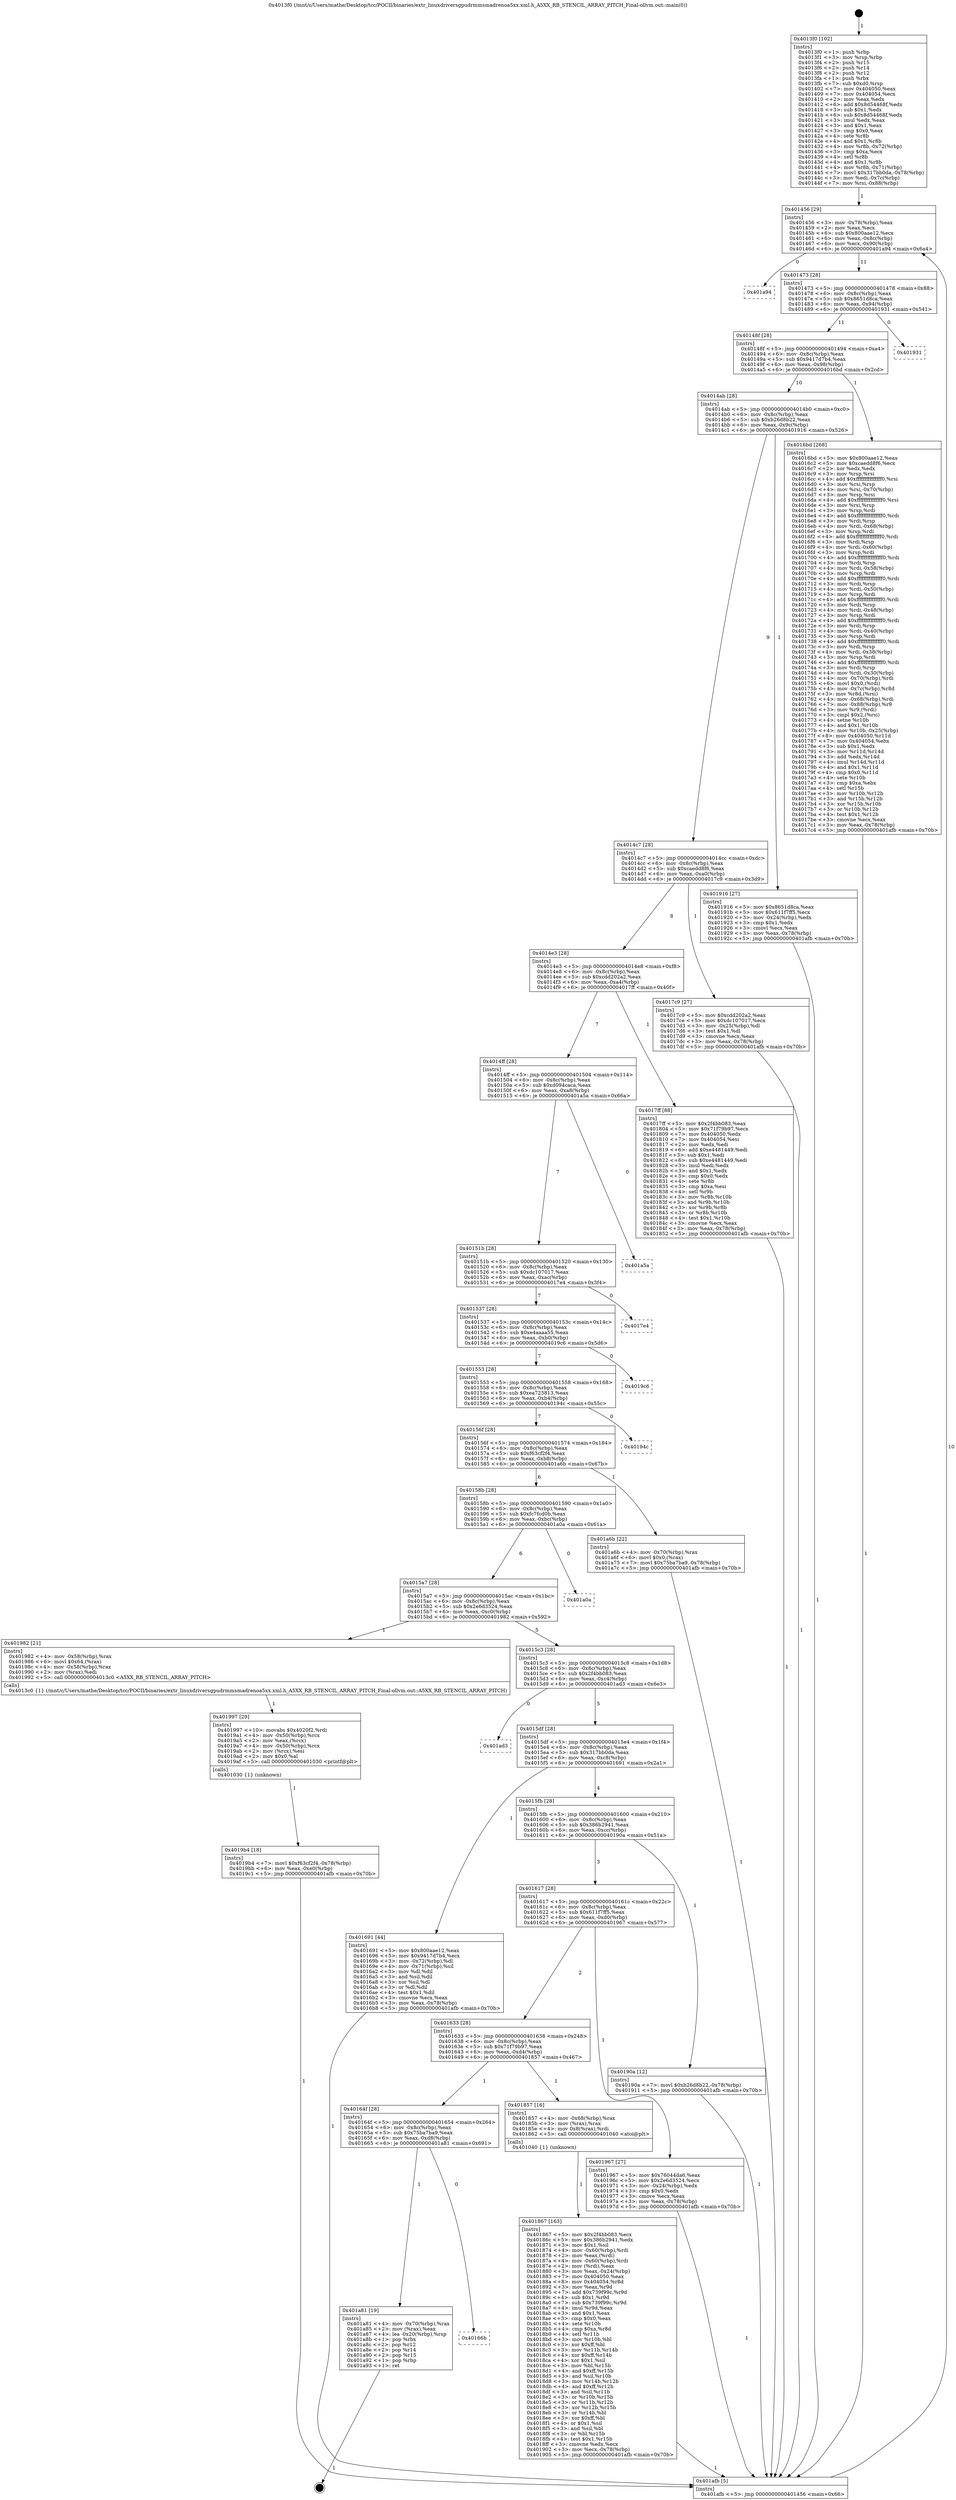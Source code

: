 digraph "0x4013f0" {
  label = "0x4013f0 (/mnt/c/Users/mathe/Desktop/tcc/POCII/binaries/extr_linuxdriversgpudrmmsmadrenoa5xx.xml.h_A5XX_RB_STENCIL_ARRAY_PITCH_Final-ollvm.out::main(0))"
  labelloc = "t"
  node[shape=record]

  Entry [label="",width=0.3,height=0.3,shape=circle,fillcolor=black,style=filled]
  "0x401456" [label="{
     0x401456 [29]\l
     | [instrs]\l
     &nbsp;&nbsp;0x401456 \<+3\>: mov -0x78(%rbp),%eax\l
     &nbsp;&nbsp;0x401459 \<+2\>: mov %eax,%ecx\l
     &nbsp;&nbsp;0x40145b \<+6\>: sub $0x800aae12,%ecx\l
     &nbsp;&nbsp;0x401461 \<+6\>: mov %eax,-0x8c(%rbp)\l
     &nbsp;&nbsp;0x401467 \<+6\>: mov %ecx,-0x90(%rbp)\l
     &nbsp;&nbsp;0x40146d \<+6\>: je 0000000000401a94 \<main+0x6a4\>\l
  }"]
  "0x401a94" [label="{
     0x401a94\l
  }", style=dashed]
  "0x401473" [label="{
     0x401473 [28]\l
     | [instrs]\l
     &nbsp;&nbsp;0x401473 \<+5\>: jmp 0000000000401478 \<main+0x88\>\l
     &nbsp;&nbsp;0x401478 \<+6\>: mov -0x8c(%rbp),%eax\l
     &nbsp;&nbsp;0x40147e \<+5\>: sub $0x8651d8ca,%eax\l
     &nbsp;&nbsp;0x401483 \<+6\>: mov %eax,-0x94(%rbp)\l
     &nbsp;&nbsp;0x401489 \<+6\>: je 0000000000401931 \<main+0x541\>\l
  }"]
  Exit [label="",width=0.3,height=0.3,shape=circle,fillcolor=black,style=filled,peripheries=2]
  "0x401931" [label="{
     0x401931\l
  }", style=dashed]
  "0x40148f" [label="{
     0x40148f [28]\l
     | [instrs]\l
     &nbsp;&nbsp;0x40148f \<+5\>: jmp 0000000000401494 \<main+0xa4\>\l
     &nbsp;&nbsp;0x401494 \<+6\>: mov -0x8c(%rbp),%eax\l
     &nbsp;&nbsp;0x40149a \<+5\>: sub $0x9417d7b4,%eax\l
     &nbsp;&nbsp;0x40149f \<+6\>: mov %eax,-0x98(%rbp)\l
     &nbsp;&nbsp;0x4014a5 \<+6\>: je 00000000004016bd \<main+0x2cd\>\l
  }"]
  "0x40166b" [label="{
     0x40166b\l
  }", style=dashed]
  "0x4016bd" [label="{
     0x4016bd [268]\l
     | [instrs]\l
     &nbsp;&nbsp;0x4016bd \<+5\>: mov $0x800aae12,%eax\l
     &nbsp;&nbsp;0x4016c2 \<+5\>: mov $0xcaedd8f6,%ecx\l
     &nbsp;&nbsp;0x4016c7 \<+2\>: xor %edx,%edx\l
     &nbsp;&nbsp;0x4016c9 \<+3\>: mov %rsp,%rsi\l
     &nbsp;&nbsp;0x4016cc \<+4\>: add $0xfffffffffffffff0,%rsi\l
     &nbsp;&nbsp;0x4016d0 \<+3\>: mov %rsi,%rsp\l
     &nbsp;&nbsp;0x4016d3 \<+4\>: mov %rsi,-0x70(%rbp)\l
     &nbsp;&nbsp;0x4016d7 \<+3\>: mov %rsp,%rsi\l
     &nbsp;&nbsp;0x4016da \<+4\>: add $0xfffffffffffffff0,%rsi\l
     &nbsp;&nbsp;0x4016de \<+3\>: mov %rsi,%rsp\l
     &nbsp;&nbsp;0x4016e1 \<+3\>: mov %rsp,%rdi\l
     &nbsp;&nbsp;0x4016e4 \<+4\>: add $0xfffffffffffffff0,%rdi\l
     &nbsp;&nbsp;0x4016e8 \<+3\>: mov %rdi,%rsp\l
     &nbsp;&nbsp;0x4016eb \<+4\>: mov %rdi,-0x68(%rbp)\l
     &nbsp;&nbsp;0x4016ef \<+3\>: mov %rsp,%rdi\l
     &nbsp;&nbsp;0x4016f2 \<+4\>: add $0xfffffffffffffff0,%rdi\l
     &nbsp;&nbsp;0x4016f6 \<+3\>: mov %rdi,%rsp\l
     &nbsp;&nbsp;0x4016f9 \<+4\>: mov %rdi,-0x60(%rbp)\l
     &nbsp;&nbsp;0x4016fd \<+3\>: mov %rsp,%rdi\l
     &nbsp;&nbsp;0x401700 \<+4\>: add $0xfffffffffffffff0,%rdi\l
     &nbsp;&nbsp;0x401704 \<+3\>: mov %rdi,%rsp\l
     &nbsp;&nbsp;0x401707 \<+4\>: mov %rdi,-0x58(%rbp)\l
     &nbsp;&nbsp;0x40170b \<+3\>: mov %rsp,%rdi\l
     &nbsp;&nbsp;0x40170e \<+4\>: add $0xfffffffffffffff0,%rdi\l
     &nbsp;&nbsp;0x401712 \<+3\>: mov %rdi,%rsp\l
     &nbsp;&nbsp;0x401715 \<+4\>: mov %rdi,-0x50(%rbp)\l
     &nbsp;&nbsp;0x401719 \<+3\>: mov %rsp,%rdi\l
     &nbsp;&nbsp;0x40171c \<+4\>: add $0xfffffffffffffff0,%rdi\l
     &nbsp;&nbsp;0x401720 \<+3\>: mov %rdi,%rsp\l
     &nbsp;&nbsp;0x401723 \<+4\>: mov %rdi,-0x48(%rbp)\l
     &nbsp;&nbsp;0x401727 \<+3\>: mov %rsp,%rdi\l
     &nbsp;&nbsp;0x40172a \<+4\>: add $0xfffffffffffffff0,%rdi\l
     &nbsp;&nbsp;0x40172e \<+3\>: mov %rdi,%rsp\l
     &nbsp;&nbsp;0x401731 \<+4\>: mov %rdi,-0x40(%rbp)\l
     &nbsp;&nbsp;0x401735 \<+3\>: mov %rsp,%rdi\l
     &nbsp;&nbsp;0x401738 \<+4\>: add $0xfffffffffffffff0,%rdi\l
     &nbsp;&nbsp;0x40173c \<+3\>: mov %rdi,%rsp\l
     &nbsp;&nbsp;0x40173f \<+4\>: mov %rdi,-0x38(%rbp)\l
     &nbsp;&nbsp;0x401743 \<+3\>: mov %rsp,%rdi\l
     &nbsp;&nbsp;0x401746 \<+4\>: add $0xfffffffffffffff0,%rdi\l
     &nbsp;&nbsp;0x40174a \<+3\>: mov %rdi,%rsp\l
     &nbsp;&nbsp;0x40174d \<+4\>: mov %rdi,-0x30(%rbp)\l
     &nbsp;&nbsp;0x401751 \<+4\>: mov -0x70(%rbp),%rdi\l
     &nbsp;&nbsp;0x401755 \<+6\>: movl $0x0,(%rdi)\l
     &nbsp;&nbsp;0x40175b \<+4\>: mov -0x7c(%rbp),%r8d\l
     &nbsp;&nbsp;0x40175f \<+3\>: mov %r8d,(%rsi)\l
     &nbsp;&nbsp;0x401762 \<+4\>: mov -0x68(%rbp),%rdi\l
     &nbsp;&nbsp;0x401766 \<+7\>: mov -0x88(%rbp),%r9\l
     &nbsp;&nbsp;0x40176d \<+3\>: mov %r9,(%rdi)\l
     &nbsp;&nbsp;0x401770 \<+3\>: cmpl $0x2,(%rsi)\l
     &nbsp;&nbsp;0x401773 \<+4\>: setne %r10b\l
     &nbsp;&nbsp;0x401777 \<+4\>: and $0x1,%r10b\l
     &nbsp;&nbsp;0x40177b \<+4\>: mov %r10b,-0x25(%rbp)\l
     &nbsp;&nbsp;0x40177f \<+8\>: mov 0x404050,%r11d\l
     &nbsp;&nbsp;0x401787 \<+7\>: mov 0x404054,%ebx\l
     &nbsp;&nbsp;0x40178e \<+3\>: sub $0x1,%edx\l
     &nbsp;&nbsp;0x401791 \<+3\>: mov %r11d,%r14d\l
     &nbsp;&nbsp;0x401794 \<+3\>: add %edx,%r14d\l
     &nbsp;&nbsp;0x401797 \<+4\>: imul %r14d,%r11d\l
     &nbsp;&nbsp;0x40179b \<+4\>: and $0x1,%r11d\l
     &nbsp;&nbsp;0x40179f \<+4\>: cmp $0x0,%r11d\l
     &nbsp;&nbsp;0x4017a3 \<+4\>: sete %r10b\l
     &nbsp;&nbsp;0x4017a7 \<+3\>: cmp $0xa,%ebx\l
     &nbsp;&nbsp;0x4017aa \<+4\>: setl %r15b\l
     &nbsp;&nbsp;0x4017ae \<+3\>: mov %r10b,%r12b\l
     &nbsp;&nbsp;0x4017b1 \<+3\>: and %r15b,%r12b\l
     &nbsp;&nbsp;0x4017b4 \<+3\>: xor %r15b,%r10b\l
     &nbsp;&nbsp;0x4017b7 \<+3\>: or %r10b,%r12b\l
     &nbsp;&nbsp;0x4017ba \<+4\>: test $0x1,%r12b\l
     &nbsp;&nbsp;0x4017be \<+3\>: cmovne %ecx,%eax\l
     &nbsp;&nbsp;0x4017c1 \<+3\>: mov %eax,-0x78(%rbp)\l
     &nbsp;&nbsp;0x4017c4 \<+5\>: jmp 0000000000401afb \<main+0x70b\>\l
  }"]
  "0x4014ab" [label="{
     0x4014ab [28]\l
     | [instrs]\l
     &nbsp;&nbsp;0x4014ab \<+5\>: jmp 00000000004014b0 \<main+0xc0\>\l
     &nbsp;&nbsp;0x4014b0 \<+6\>: mov -0x8c(%rbp),%eax\l
     &nbsp;&nbsp;0x4014b6 \<+5\>: sub $0xb26d8b22,%eax\l
     &nbsp;&nbsp;0x4014bb \<+6\>: mov %eax,-0x9c(%rbp)\l
     &nbsp;&nbsp;0x4014c1 \<+6\>: je 0000000000401916 \<main+0x526\>\l
  }"]
  "0x401a81" [label="{
     0x401a81 [19]\l
     | [instrs]\l
     &nbsp;&nbsp;0x401a81 \<+4\>: mov -0x70(%rbp),%rax\l
     &nbsp;&nbsp;0x401a85 \<+2\>: mov (%rax),%eax\l
     &nbsp;&nbsp;0x401a87 \<+4\>: lea -0x20(%rbp),%rsp\l
     &nbsp;&nbsp;0x401a8b \<+1\>: pop %rbx\l
     &nbsp;&nbsp;0x401a8c \<+2\>: pop %r12\l
     &nbsp;&nbsp;0x401a8e \<+2\>: pop %r14\l
     &nbsp;&nbsp;0x401a90 \<+2\>: pop %r15\l
     &nbsp;&nbsp;0x401a92 \<+1\>: pop %rbp\l
     &nbsp;&nbsp;0x401a93 \<+1\>: ret\l
  }"]
  "0x401916" [label="{
     0x401916 [27]\l
     | [instrs]\l
     &nbsp;&nbsp;0x401916 \<+5\>: mov $0x8651d8ca,%eax\l
     &nbsp;&nbsp;0x40191b \<+5\>: mov $0x611f7ff5,%ecx\l
     &nbsp;&nbsp;0x401920 \<+3\>: mov -0x24(%rbp),%edx\l
     &nbsp;&nbsp;0x401923 \<+3\>: cmp $0x1,%edx\l
     &nbsp;&nbsp;0x401926 \<+3\>: cmovl %ecx,%eax\l
     &nbsp;&nbsp;0x401929 \<+3\>: mov %eax,-0x78(%rbp)\l
     &nbsp;&nbsp;0x40192c \<+5\>: jmp 0000000000401afb \<main+0x70b\>\l
  }"]
  "0x4014c7" [label="{
     0x4014c7 [28]\l
     | [instrs]\l
     &nbsp;&nbsp;0x4014c7 \<+5\>: jmp 00000000004014cc \<main+0xdc\>\l
     &nbsp;&nbsp;0x4014cc \<+6\>: mov -0x8c(%rbp),%eax\l
     &nbsp;&nbsp;0x4014d2 \<+5\>: sub $0xcaedd8f6,%eax\l
     &nbsp;&nbsp;0x4014d7 \<+6\>: mov %eax,-0xa0(%rbp)\l
     &nbsp;&nbsp;0x4014dd \<+6\>: je 00000000004017c9 \<main+0x3d9\>\l
  }"]
  "0x4019b4" [label="{
     0x4019b4 [18]\l
     | [instrs]\l
     &nbsp;&nbsp;0x4019b4 \<+7\>: movl $0xf63cf2f4,-0x78(%rbp)\l
     &nbsp;&nbsp;0x4019bb \<+6\>: mov %eax,-0xe0(%rbp)\l
     &nbsp;&nbsp;0x4019c1 \<+5\>: jmp 0000000000401afb \<main+0x70b\>\l
  }"]
  "0x4017c9" [label="{
     0x4017c9 [27]\l
     | [instrs]\l
     &nbsp;&nbsp;0x4017c9 \<+5\>: mov $0xcdd202a2,%eax\l
     &nbsp;&nbsp;0x4017ce \<+5\>: mov $0xdc107017,%ecx\l
     &nbsp;&nbsp;0x4017d3 \<+3\>: mov -0x25(%rbp),%dl\l
     &nbsp;&nbsp;0x4017d6 \<+3\>: test $0x1,%dl\l
     &nbsp;&nbsp;0x4017d9 \<+3\>: cmovne %ecx,%eax\l
     &nbsp;&nbsp;0x4017dc \<+3\>: mov %eax,-0x78(%rbp)\l
     &nbsp;&nbsp;0x4017df \<+5\>: jmp 0000000000401afb \<main+0x70b\>\l
  }"]
  "0x4014e3" [label="{
     0x4014e3 [28]\l
     | [instrs]\l
     &nbsp;&nbsp;0x4014e3 \<+5\>: jmp 00000000004014e8 \<main+0xf8\>\l
     &nbsp;&nbsp;0x4014e8 \<+6\>: mov -0x8c(%rbp),%eax\l
     &nbsp;&nbsp;0x4014ee \<+5\>: sub $0xcdd202a2,%eax\l
     &nbsp;&nbsp;0x4014f3 \<+6\>: mov %eax,-0xa4(%rbp)\l
     &nbsp;&nbsp;0x4014f9 \<+6\>: je 00000000004017ff \<main+0x40f\>\l
  }"]
  "0x401997" [label="{
     0x401997 [29]\l
     | [instrs]\l
     &nbsp;&nbsp;0x401997 \<+10\>: movabs $0x4020f2,%rdi\l
     &nbsp;&nbsp;0x4019a1 \<+4\>: mov -0x50(%rbp),%rcx\l
     &nbsp;&nbsp;0x4019a5 \<+2\>: mov %eax,(%rcx)\l
     &nbsp;&nbsp;0x4019a7 \<+4\>: mov -0x50(%rbp),%rcx\l
     &nbsp;&nbsp;0x4019ab \<+2\>: mov (%rcx),%esi\l
     &nbsp;&nbsp;0x4019ad \<+2\>: mov $0x0,%al\l
     &nbsp;&nbsp;0x4019af \<+5\>: call 0000000000401030 \<printf@plt\>\l
     | [calls]\l
     &nbsp;&nbsp;0x401030 \{1\} (unknown)\l
  }"]
  "0x4017ff" [label="{
     0x4017ff [88]\l
     | [instrs]\l
     &nbsp;&nbsp;0x4017ff \<+5\>: mov $0x2f4bb083,%eax\l
     &nbsp;&nbsp;0x401804 \<+5\>: mov $0x71f79b97,%ecx\l
     &nbsp;&nbsp;0x401809 \<+7\>: mov 0x404050,%edx\l
     &nbsp;&nbsp;0x401810 \<+7\>: mov 0x404054,%esi\l
     &nbsp;&nbsp;0x401817 \<+2\>: mov %edx,%edi\l
     &nbsp;&nbsp;0x401819 \<+6\>: add $0xe4481449,%edi\l
     &nbsp;&nbsp;0x40181f \<+3\>: sub $0x1,%edi\l
     &nbsp;&nbsp;0x401822 \<+6\>: sub $0xe4481449,%edi\l
     &nbsp;&nbsp;0x401828 \<+3\>: imul %edi,%edx\l
     &nbsp;&nbsp;0x40182b \<+3\>: and $0x1,%edx\l
     &nbsp;&nbsp;0x40182e \<+3\>: cmp $0x0,%edx\l
     &nbsp;&nbsp;0x401831 \<+4\>: sete %r8b\l
     &nbsp;&nbsp;0x401835 \<+3\>: cmp $0xa,%esi\l
     &nbsp;&nbsp;0x401838 \<+4\>: setl %r9b\l
     &nbsp;&nbsp;0x40183c \<+3\>: mov %r8b,%r10b\l
     &nbsp;&nbsp;0x40183f \<+3\>: and %r9b,%r10b\l
     &nbsp;&nbsp;0x401842 \<+3\>: xor %r9b,%r8b\l
     &nbsp;&nbsp;0x401845 \<+3\>: or %r8b,%r10b\l
     &nbsp;&nbsp;0x401848 \<+4\>: test $0x1,%r10b\l
     &nbsp;&nbsp;0x40184c \<+3\>: cmovne %ecx,%eax\l
     &nbsp;&nbsp;0x40184f \<+3\>: mov %eax,-0x78(%rbp)\l
     &nbsp;&nbsp;0x401852 \<+5\>: jmp 0000000000401afb \<main+0x70b\>\l
  }"]
  "0x4014ff" [label="{
     0x4014ff [28]\l
     | [instrs]\l
     &nbsp;&nbsp;0x4014ff \<+5\>: jmp 0000000000401504 \<main+0x114\>\l
     &nbsp;&nbsp;0x401504 \<+6\>: mov -0x8c(%rbp),%eax\l
     &nbsp;&nbsp;0x40150a \<+5\>: sub $0xd094caca,%eax\l
     &nbsp;&nbsp;0x40150f \<+6\>: mov %eax,-0xa8(%rbp)\l
     &nbsp;&nbsp;0x401515 \<+6\>: je 0000000000401a5a \<main+0x66a\>\l
  }"]
  "0x401867" [label="{
     0x401867 [163]\l
     | [instrs]\l
     &nbsp;&nbsp;0x401867 \<+5\>: mov $0x2f4bb083,%ecx\l
     &nbsp;&nbsp;0x40186c \<+5\>: mov $0x386b2941,%edx\l
     &nbsp;&nbsp;0x401871 \<+3\>: mov $0x1,%sil\l
     &nbsp;&nbsp;0x401874 \<+4\>: mov -0x60(%rbp),%rdi\l
     &nbsp;&nbsp;0x401878 \<+2\>: mov %eax,(%rdi)\l
     &nbsp;&nbsp;0x40187a \<+4\>: mov -0x60(%rbp),%rdi\l
     &nbsp;&nbsp;0x40187e \<+2\>: mov (%rdi),%eax\l
     &nbsp;&nbsp;0x401880 \<+3\>: mov %eax,-0x24(%rbp)\l
     &nbsp;&nbsp;0x401883 \<+7\>: mov 0x404050,%eax\l
     &nbsp;&nbsp;0x40188a \<+8\>: mov 0x404054,%r8d\l
     &nbsp;&nbsp;0x401892 \<+3\>: mov %eax,%r9d\l
     &nbsp;&nbsp;0x401895 \<+7\>: add $0x739f99c,%r9d\l
     &nbsp;&nbsp;0x40189c \<+4\>: sub $0x1,%r9d\l
     &nbsp;&nbsp;0x4018a0 \<+7\>: sub $0x739f99c,%r9d\l
     &nbsp;&nbsp;0x4018a7 \<+4\>: imul %r9d,%eax\l
     &nbsp;&nbsp;0x4018ab \<+3\>: and $0x1,%eax\l
     &nbsp;&nbsp;0x4018ae \<+3\>: cmp $0x0,%eax\l
     &nbsp;&nbsp;0x4018b1 \<+4\>: sete %r10b\l
     &nbsp;&nbsp;0x4018b5 \<+4\>: cmp $0xa,%r8d\l
     &nbsp;&nbsp;0x4018b9 \<+4\>: setl %r11b\l
     &nbsp;&nbsp;0x4018bd \<+3\>: mov %r10b,%bl\l
     &nbsp;&nbsp;0x4018c0 \<+3\>: xor $0xff,%bl\l
     &nbsp;&nbsp;0x4018c3 \<+3\>: mov %r11b,%r14b\l
     &nbsp;&nbsp;0x4018c6 \<+4\>: xor $0xff,%r14b\l
     &nbsp;&nbsp;0x4018ca \<+4\>: xor $0x1,%sil\l
     &nbsp;&nbsp;0x4018ce \<+3\>: mov %bl,%r15b\l
     &nbsp;&nbsp;0x4018d1 \<+4\>: and $0xff,%r15b\l
     &nbsp;&nbsp;0x4018d5 \<+3\>: and %sil,%r10b\l
     &nbsp;&nbsp;0x4018d8 \<+3\>: mov %r14b,%r12b\l
     &nbsp;&nbsp;0x4018db \<+4\>: and $0xff,%r12b\l
     &nbsp;&nbsp;0x4018df \<+3\>: and %sil,%r11b\l
     &nbsp;&nbsp;0x4018e2 \<+3\>: or %r10b,%r15b\l
     &nbsp;&nbsp;0x4018e5 \<+3\>: or %r11b,%r12b\l
     &nbsp;&nbsp;0x4018e8 \<+3\>: xor %r12b,%r15b\l
     &nbsp;&nbsp;0x4018eb \<+3\>: or %r14b,%bl\l
     &nbsp;&nbsp;0x4018ee \<+3\>: xor $0xff,%bl\l
     &nbsp;&nbsp;0x4018f1 \<+4\>: or $0x1,%sil\l
     &nbsp;&nbsp;0x4018f5 \<+3\>: and %sil,%bl\l
     &nbsp;&nbsp;0x4018f8 \<+3\>: or %bl,%r15b\l
     &nbsp;&nbsp;0x4018fb \<+4\>: test $0x1,%r15b\l
     &nbsp;&nbsp;0x4018ff \<+3\>: cmovne %edx,%ecx\l
     &nbsp;&nbsp;0x401902 \<+3\>: mov %ecx,-0x78(%rbp)\l
     &nbsp;&nbsp;0x401905 \<+5\>: jmp 0000000000401afb \<main+0x70b\>\l
  }"]
  "0x401a5a" [label="{
     0x401a5a\l
  }", style=dashed]
  "0x40151b" [label="{
     0x40151b [28]\l
     | [instrs]\l
     &nbsp;&nbsp;0x40151b \<+5\>: jmp 0000000000401520 \<main+0x130\>\l
     &nbsp;&nbsp;0x401520 \<+6\>: mov -0x8c(%rbp),%eax\l
     &nbsp;&nbsp;0x401526 \<+5\>: sub $0xdc107017,%eax\l
     &nbsp;&nbsp;0x40152b \<+6\>: mov %eax,-0xac(%rbp)\l
     &nbsp;&nbsp;0x401531 \<+6\>: je 00000000004017e4 \<main+0x3f4\>\l
  }"]
  "0x40164f" [label="{
     0x40164f [28]\l
     | [instrs]\l
     &nbsp;&nbsp;0x40164f \<+5\>: jmp 0000000000401654 \<main+0x264\>\l
     &nbsp;&nbsp;0x401654 \<+6\>: mov -0x8c(%rbp),%eax\l
     &nbsp;&nbsp;0x40165a \<+5\>: sub $0x75ba7ba9,%eax\l
     &nbsp;&nbsp;0x40165f \<+6\>: mov %eax,-0xd8(%rbp)\l
     &nbsp;&nbsp;0x401665 \<+6\>: je 0000000000401a81 \<main+0x691\>\l
  }"]
  "0x4017e4" [label="{
     0x4017e4\l
  }", style=dashed]
  "0x401537" [label="{
     0x401537 [28]\l
     | [instrs]\l
     &nbsp;&nbsp;0x401537 \<+5\>: jmp 000000000040153c \<main+0x14c\>\l
     &nbsp;&nbsp;0x40153c \<+6\>: mov -0x8c(%rbp),%eax\l
     &nbsp;&nbsp;0x401542 \<+5\>: sub $0xe4aaaa55,%eax\l
     &nbsp;&nbsp;0x401547 \<+6\>: mov %eax,-0xb0(%rbp)\l
     &nbsp;&nbsp;0x40154d \<+6\>: je 00000000004019c6 \<main+0x5d6\>\l
  }"]
  "0x401857" [label="{
     0x401857 [16]\l
     | [instrs]\l
     &nbsp;&nbsp;0x401857 \<+4\>: mov -0x68(%rbp),%rax\l
     &nbsp;&nbsp;0x40185b \<+3\>: mov (%rax),%rax\l
     &nbsp;&nbsp;0x40185e \<+4\>: mov 0x8(%rax),%rdi\l
     &nbsp;&nbsp;0x401862 \<+5\>: call 0000000000401040 \<atoi@plt\>\l
     | [calls]\l
     &nbsp;&nbsp;0x401040 \{1\} (unknown)\l
  }"]
  "0x4019c6" [label="{
     0x4019c6\l
  }", style=dashed]
  "0x401553" [label="{
     0x401553 [28]\l
     | [instrs]\l
     &nbsp;&nbsp;0x401553 \<+5\>: jmp 0000000000401558 \<main+0x168\>\l
     &nbsp;&nbsp;0x401558 \<+6\>: mov -0x8c(%rbp),%eax\l
     &nbsp;&nbsp;0x40155e \<+5\>: sub $0xea723813,%eax\l
     &nbsp;&nbsp;0x401563 \<+6\>: mov %eax,-0xb4(%rbp)\l
     &nbsp;&nbsp;0x401569 \<+6\>: je 000000000040194c \<main+0x55c\>\l
  }"]
  "0x401633" [label="{
     0x401633 [28]\l
     | [instrs]\l
     &nbsp;&nbsp;0x401633 \<+5\>: jmp 0000000000401638 \<main+0x248\>\l
     &nbsp;&nbsp;0x401638 \<+6\>: mov -0x8c(%rbp),%eax\l
     &nbsp;&nbsp;0x40163e \<+5\>: sub $0x71f79b97,%eax\l
     &nbsp;&nbsp;0x401643 \<+6\>: mov %eax,-0xd4(%rbp)\l
     &nbsp;&nbsp;0x401649 \<+6\>: je 0000000000401857 \<main+0x467\>\l
  }"]
  "0x40194c" [label="{
     0x40194c\l
  }", style=dashed]
  "0x40156f" [label="{
     0x40156f [28]\l
     | [instrs]\l
     &nbsp;&nbsp;0x40156f \<+5\>: jmp 0000000000401574 \<main+0x184\>\l
     &nbsp;&nbsp;0x401574 \<+6\>: mov -0x8c(%rbp),%eax\l
     &nbsp;&nbsp;0x40157a \<+5\>: sub $0xf63cf2f4,%eax\l
     &nbsp;&nbsp;0x40157f \<+6\>: mov %eax,-0xb8(%rbp)\l
     &nbsp;&nbsp;0x401585 \<+6\>: je 0000000000401a6b \<main+0x67b\>\l
  }"]
  "0x401967" [label="{
     0x401967 [27]\l
     | [instrs]\l
     &nbsp;&nbsp;0x401967 \<+5\>: mov $0x76044da6,%eax\l
     &nbsp;&nbsp;0x40196c \<+5\>: mov $0x2e6d3524,%ecx\l
     &nbsp;&nbsp;0x401971 \<+3\>: mov -0x24(%rbp),%edx\l
     &nbsp;&nbsp;0x401974 \<+3\>: cmp $0x0,%edx\l
     &nbsp;&nbsp;0x401977 \<+3\>: cmove %ecx,%eax\l
     &nbsp;&nbsp;0x40197a \<+3\>: mov %eax,-0x78(%rbp)\l
     &nbsp;&nbsp;0x40197d \<+5\>: jmp 0000000000401afb \<main+0x70b\>\l
  }"]
  "0x401a6b" [label="{
     0x401a6b [22]\l
     | [instrs]\l
     &nbsp;&nbsp;0x401a6b \<+4\>: mov -0x70(%rbp),%rax\l
     &nbsp;&nbsp;0x401a6f \<+6\>: movl $0x0,(%rax)\l
     &nbsp;&nbsp;0x401a75 \<+7\>: movl $0x75ba7ba9,-0x78(%rbp)\l
     &nbsp;&nbsp;0x401a7c \<+5\>: jmp 0000000000401afb \<main+0x70b\>\l
  }"]
  "0x40158b" [label="{
     0x40158b [28]\l
     | [instrs]\l
     &nbsp;&nbsp;0x40158b \<+5\>: jmp 0000000000401590 \<main+0x1a0\>\l
     &nbsp;&nbsp;0x401590 \<+6\>: mov -0x8c(%rbp),%eax\l
     &nbsp;&nbsp;0x401596 \<+5\>: sub $0xfc7fcd0b,%eax\l
     &nbsp;&nbsp;0x40159b \<+6\>: mov %eax,-0xbc(%rbp)\l
     &nbsp;&nbsp;0x4015a1 \<+6\>: je 0000000000401a0a \<main+0x61a\>\l
  }"]
  "0x401617" [label="{
     0x401617 [28]\l
     | [instrs]\l
     &nbsp;&nbsp;0x401617 \<+5\>: jmp 000000000040161c \<main+0x22c\>\l
     &nbsp;&nbsp;0x40161c \<+6\>: mov -0x8c(%rbp),%eax\l
     &nbsp;&nbsp;0x401622 \<+5\>: sub $0x611f7ff5,%eax\l
     &nbsp;&nbsp;0x401627 \<+6\>: mov %eax,-0xd0(%rbp)\l
     &nbsp;&nbsp;0x40162d \<+6\>: je 0000000000401967 \<main+0x577\>\l
  }"]
  "0x401a0a" [label="{
     0x401a0a\l
  }", style=dashed]
  "0x4015a7" [label="{
     0x4015a7 [28]\l
     | [instrs]\l
     &nbsp;&nbsp;0x4015a7 \<+5\>: jmp 00000000004015ac \<main+0x1bc\>\l
     &nbsp;&nbsp;0x4015ac \<+6\>: mov -0x8c(%rbp),%eax\l
     &nbsp;&nbsp;0x4015b2 \<+5\>: sub $0x2e6d3524,%eax\l
     &nbsp;&nbsp;0x4015b7 \<+6\>: mov %eax,-0xc0(%rbp)\l
     &nbsp;&nbsp;0x4015bd \<+6\>: je 0000000000401982 \<main+0x592\>\l
  }"]
  "0x40190a" [label="{
     0x40190a [12]\l
     | [instrs]\l
     &nbsp;&nbsp;0x40190a \<+7\>: movl $0xb26d8b22,-0x78(%rbp)\l
     &nbsp;&nbsp;0x401911 \<+5\>: jmp 0000000000401afb \<main+0x70b\>\l
  }"]
  "0x401982" [label="{
     0x401982 [21]\l
     | [instrs]\l
     &nbsp;&nbsp;0x401982 \<+4\>: mov -0x58(%rbp),%rax\l
     &nbsp;&nbsp;0x401986 \<+6\>: movl $0x64,(%rax)\l
     &nbsp;&nbsp;0x40198c \<+4\>: mov -0x58(%rbp),%rax\l
     &nbsp;&nbsp;0x401990 \<+2\>: mov (%rax),%edi\l
     &nbsp;&nbsp;0x401992 \<+5\>: call 00000000004013c0 \<A5XX_RB_STENCIL_ARRAY_PITCH\>\l
     | [calls]\l
     &nbsp;&nbsp;0x4013c0 \{1\} (/mnt/c/Users/mathe/Desktop/tcc/POCII/binaries/extr_linuxdriversgpudrmmsmadrenoa5xx.xml.h_A5XX_RB_STENCIL_ARRAY_PITCH_Final-ollvm.out::A5XX_RB_STENCIL_ARRAY_PITCH)\l
  }"]
  "0x4015c3" [label="{
     0x4015c3 [28]\l
     | [instrs]\l
     &nbsp;&nbsp;0x4015c3 \<+5\>: jmp 00000000004015c8 \<main+0x1d8\>\l
     &nbsp;&nbsp;0x4015c8 \<+6\>: mov -0x8c(%rbp),%eax\l
     &nbsp;&nbsp;0x4015ce \<+5\>: sub $0x2f4bb083,%eax\l
     &nbsp;&nbsp;0x4015d3 \<+6\>: mov %eax,-0xc4(%rbp)\l
     &nbsp;&nbsp;0x4015d9 \<+6\>: je 0000000000401ad3 \<main+0x6e3\>\l
  }"]
  "0x4013f0" [label="{
     0x4013f0 [102]\l
     | [instrs]\l
     &nbsp;&nbsp;0x4013f0 \<+1\>: push %rbp\l
     &nbsp;&nbsp;0x4013f1 \<+3\>: mov %rsp,%rbp\l
     &nbsp;&nbsp;0x4013f4 \<+2\>: push %r15\l
     &nbsp;&nbsp;0x4013f6 \<+2\>: push %r14\l
     &nbsp;&nbsp;0x4013f8 \<+2\>: push %r12\l
     &nbsp;&nbsp;0x4013fa \<+1\>: push %rbx\l
     &nbsp;&nbsp;0x4013fb \<+7\>: sub $0xd0,%rsp\l
     &nbsp;&nbsp;0x401402 \<+7\>: mov 0x404050,%eax\l
     &nbsp;&nbsp;0x401409 \<+7\>: mov 0x404054,%ecx\l
     &nbsp;&nbsp;0x401410 \<+2\>: mov %eax,%edx\l
     &nbsp;&nbsp;0x401412 \<+6\>: add $0x8d54468f,%edx\l
     &nbsp;&nbsp;0x401418 \<+3\>: sub $0x1,%edx\l
     &nbsp;&nbsp;0x40141b \<+6\>: sub $0x8d54468f,%edx\l
     &nbsp;&nbsp;0x401421 \<+3\>: imul %edx,%eax\l
     &nbsp;&nbsp;0x401424 \<+3\>: and $0x1,%eax\l
     &nbsp;&nbsp;0x401427 \<+3\>: cmp $0x0,%eax\l
     &nbsp;&nbsp;0x40142a \<+4\>: sete %r8b\l
     &nbsp;&nbsp;0x40142e \<+4\>: and $0x1,%r8b\l
     &nbsp;&nbsp;0x401432 \<+4\>: mov %r8b,-0x72(%rbp)\l
     &nbsp;&nbsp;0x401436 \<+3\>: cmp $0xa,%ecx\l
     &nbsp;&nbsp;0x401439 \<+4\>: setl %r8b\l
     &nbsp;&nbsp;0x40143d \<+4\>: and $0x1,%r8b\l
     &nbsp;&nbsp;0x401441 \<+4\>: mov %r8b,-0x71(%rbp)\l
     &nbsp;&nbsp;0x401445 \<+7\>: movl $0x317bb0da,-0x78(%rbp)\l
     &nbsp;&nbsp;0x40144c \<+3\>: mov %edi,-0x7c(%rbp)\l
     &nbsp;&nbsp;0x40144f \<+7\>: mov %rsi,-0x88(%rbp)\l
  }"]
  "0x401ad3" [label="{
     0x401ad3\l
  }", style=dashed]
  "0x4015df" [label="{
     0x4015df [28]\l
     | [instrs]\l
     &nbsp;&nbsp;0x4015df \<+5\>: jmp 00000000004015e4 \<main+0x1f4\>\l
     &nbsp;&nbsp;0x4015e4 \<+6\>: mov -0x8c(%rbp),%eax\l
     &nbsp;&nbsp;0x4015ea \<+5\>: sub $0x317bb0da,%eax\l
     &nbsp;&nbsp;0x4015ef \<+6\>: mov %eax,-0xc8(%rbp)\l
     &nbsp;&nbsp;0x4015f5 \<+6\>: je 0000000000401691 \<main+0x2a1\>\l
  }"]
  "0x401afb" [label="{
     0x401afb [5]\l
     | [instrs]\l
     &nbsp;&nbsp;0x401afb \<+5\>: jmp 0000000000401456 \<main+0x66\>\l
  }"]
  "0x401691" [label="{
     0x401691 [44]\l
     | [instrs]\l
     &nbsp;&nbsp;0x401691 \<+5\>: mov $0x800aae12,%eax\l
     &nbsp;&nbsp;0x401696 \<+5\>: mov $0x9417d7b4,%ecx\l
     &nbsp;&nbsp;0x40169b \<+3\>: mov -0x72(%rbp),%dl\l
     &nbsp;&nbsp;0x40169e \<+4\>: mov -0x71(%rbp),%sil\l
     &nbsp;&nbsp;0x4016a2 \<+3\>: mov %dl,%dil\l
     &nbsp;&nbsp;0x4016a5 \<+3\>: and %sil,%dil\l
     &nbsp;&nbsp;0x4016a8 \<+3\>: xor %sil,%dl\l
     &nbsp;&nbsp;0x4016ab \<+3\>: or %dl,%dil\l
     &nbsp;&nbsp;0x4016ae \<+4\>: test $0x1,%dil\l
     &nbsp;&nbsp;0x4016b2 \<+3\>: cmovne %ecx,%eax\l
     &nbsp;&nbsp;0x4016b5 \<+3\>: mov %eax,-0x78(%rbp)\l
     &nbsp;&nbsp;0x4016b8 \<+5\>: jmp 0000000000401afb \<main+0x70b\>\l
  }"]
  "0x4015fb" [label="{
     0x4015fb [28]\l
     | [instrs]\l
     &nbsp;&nbsp;0x4015fb \<+5\>: jmp 0000000000401600 \<main+0x210\>\l
     &nbsp;&nbsp;0x401600 \<+6\>: mov -0x8c(%rbp),%eax\l
     &nbsp;&nbsp;0x401606 \<+5\>: sub $0x386b2941,%eax\l
     &nbsp;&nbsp;0x40160b \<+6\>: mov %eax,-0xcc(%rbp)\l
     &nbsp;&nbsp;0x401611 \<+6\>: je 000000000040190a \<main+0x51a\>\l
  }"]
  Entry -> "0x4013f0" [label=" 1"]
  "0x401456" -> "0x401a94" [label=" 0"]
  "0x401456" -> "0x401473" [label=" 11"]
  "0x401a81" -> Exit [label=" 1"]
  "0x401473" -> "0x401931" [label=" 0"]
  "0x401473" -> "0x40148f" [label=" 11"]
  "0x40164f" -> "0x40166b" [label=" 0"]
  "0x40148f" -> "0x4016bd" [label=" 1"]
  "0x40148f" -> "0x4014ab" [label=" 10"]
  "0x40164f" -> "0x401a81" [label=" 1"]
  "0x4014ab" -> "0x401916" [label=" 1"]
  "0x4014ab" -> "0x4014c7" [label=" 9"]
  "0x401a6b" -> "0x401afb" [label=" 1"]
  "0x4014c7" -> "0x4017c9" [label=" 1"]
  "0x4014c7" -> "0x4014e3" [label=" 8"]
  "0x4019b4" -> "0x401afb" [label=" 1"]
  "0x4014e3" -> "0x4017ff" [label=" 1"]
  "0x4014e3" -> "0x4014ff" [label=" 7"]
  "0x401997" -> "0x4019b4" [label=" 1"]
  "0x4014ff" -> "0x401a5a" [label=" 0"]
  "0x4014ff" -> "0x40151b" [label=" 7"]
  "0x401982" -> "0x401997" [label=" 1"]
  "0x40151b" -> "0x4017e4" [label=" 0"]
  "0x40151b" -> "0x401537" [label=" 7"]
  "0x401967" -> "0x401afb" [label=" 1"]
  "0x401537" -> "0x4019c6" [label=" 0"]
  "0x401537" -> "0x401553" [label=" 7"]
  "0x401916" -> "0x401afb" [label=" 1"]
  "0x401553" -> "0x40194c" [label=" 0"]
  "0x401553" -> "0x40156f" [label=" 7"]
  "0x401867" -> "0x401afb" [label=" 1"]
  "0x40156f" -> "0x401a6b" [label=" 1"]
  "0x40156f" -> "0x40158b" [label=" 6"]
  "0x401857" -> "0x401867" [label=" 1"]
  "0x40158b" -> "0x401a0a" [label=" 0"]
  "0x40158b" -> "0x4015a7" [label=" 6"]
  "0x401633" -> "0x401857" [label=" 1"]
  "0x4015a7" -> "0x401982" [label=" 1"]
  "0x4015a7" -> "0x4015c3" [label=" 5"]
  "0x40190a" -> "0x401afb" [label=" 1"]
  "0x4015c3" -> "0x401ad3" [label=" 0"]
  "0x4015c3" -> "0x4015df" [label=" 5"]
  "0x401633" -> "0x40164f" [label=" 1"]
  "0x4015df" -> "0x401691" [label=" 1"]
  "0x4015df" -> "0x4015fb" [label=" 4"]
  "0x401691" -> "0x401afb" [label=" 1"]
  "0x4013f0" -> "0x401456" [label=" 1"]
  "0x401afb" -> "0x401456" [label=" 10"]
  "0x401617" -> "0x401967" [label=" 1"]
  "0x4016bd" -> "0x401afb" [label=" 1"]
  "0x4017c9" -> "0x401afb" [label=" 1"]
  "0x4017ff" -> "0x401afb" [label=" 1"]
  "0x401617" -> "0x401633" [label=" 2"]
  "0x4015fb" -> "0x40190a" [label=" 1"]
  "0x4015fb" -> "0x401617" [label=" 3"]
}
